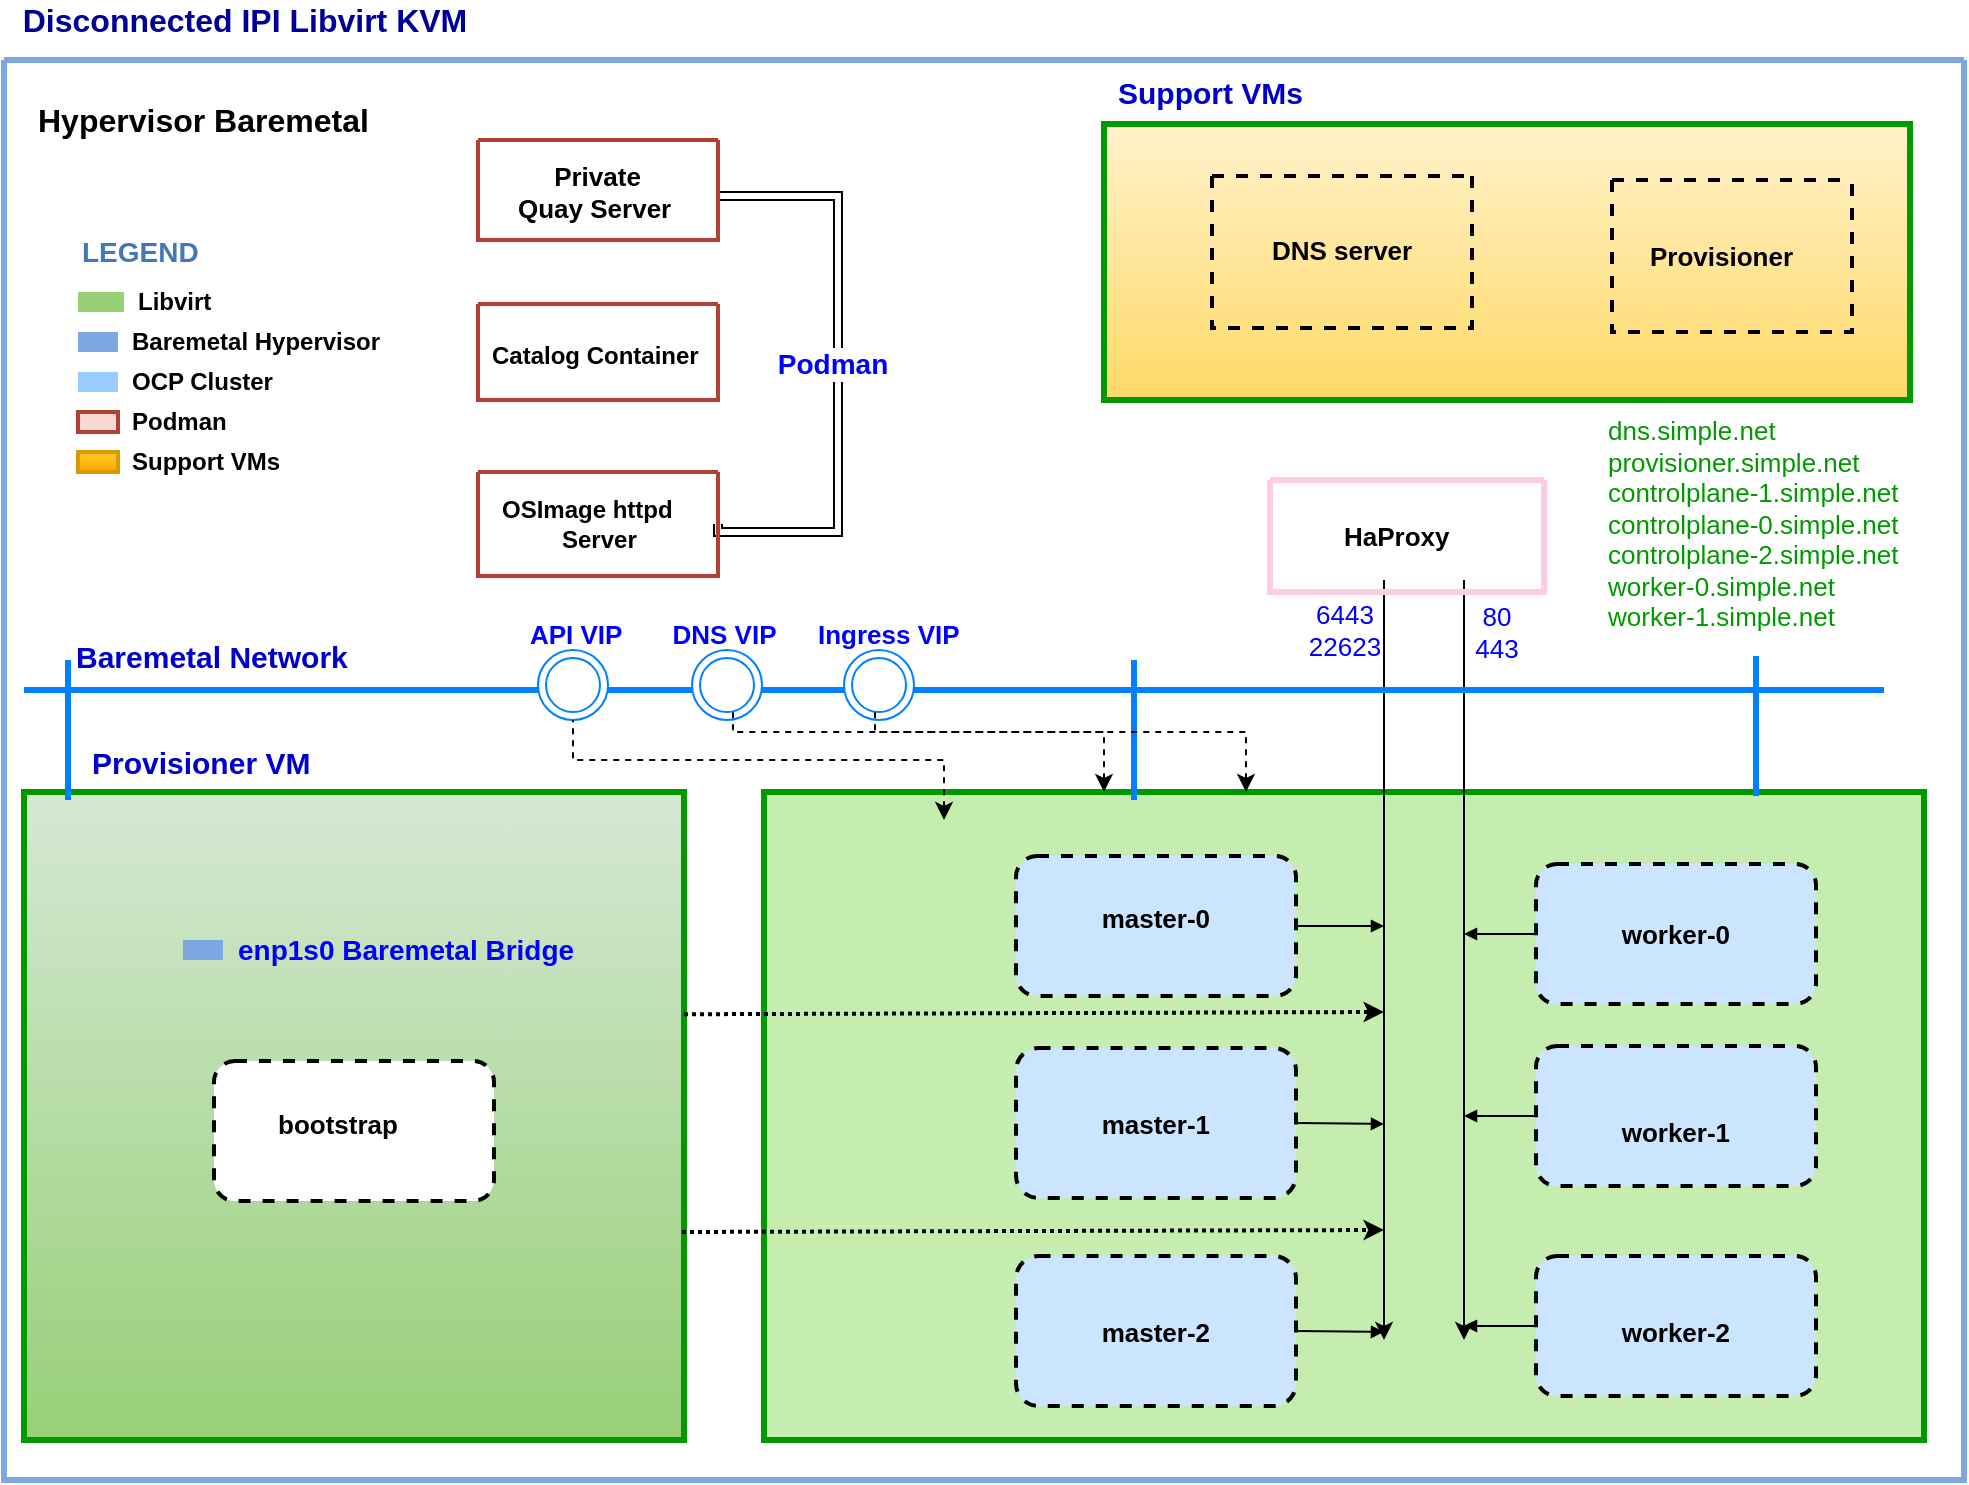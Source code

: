 <mxfile version="17.2.1" type="github">
  <diagram id="2f404044-711c-603c-8f00-f6bb4c023d3c" name="Page-1">
    <mxGraphModel dx="1422" dy="769" grid="1" gridSize="10" guides="1" tooltips="1" connect="1" arrows="1" fold="1" page="1" pageScale="1" pageWidth="1169" pageHeight="827" background="none" math="0" shadow="0">
      <root>
        <mxCell id="0" />
        <mxCell id="1" parent="0" />
        <mxCell id="63" value="&lt;span style=&quot;color: rgb(66, 119, 187); font-family: helvetica; font-size: 12px; font-style: normal; font-weight: 400; letter-spacing: normal; text-align: left; text-indent: 0px; text-transform: none; word-spacing: 0px; background-color: rgb(248, 249, 250); display: inline; float: none;&quot;&gt;Application component&lt;/span&gt;" style="swimlane;shadow=0;strokeColor=#7EA6E0;fillColor=#D4E1F5;align=right;startSize=0;collapsible=0;noLabel=1;strokeWidth=3;" parent="1" vertex="1">
          <mxGeometry x="80" y="40" width="980" height="710" as="geometry" />
        </mxCell>
        <mxCell id="102" value="&lt;font color=&quot;#000000&quot;&gt;Hypervisor Baremetal&lt;/font&gt;" style="text;html=1;align=left;verticalAlign=middle;fontColor=#4277BB;shadow=0;dashed=0;strokeColor=none;fillColor=none;labelBackgroundColor=none;fontStyle=1;fontSize=16;spacingLeft=5;" parent="63" vertex="1">
          <mxGeometry x="10" y="20" width="190" height="20" as="geometry" />
        </mxCell>
        <mxCell id="114" value="&lt;b&gt;&lt;font color=&quot;#000000&quot;&gt;Libvirt&lt;/font&gt;&lt;/b&gt;" style="rounded=0;html=1;shadow=0;labelBackgroundColor=none;strokeColor=none;strokeWidth=2;fillColor=#97D077;gradientColor=none;fontSize=12;fontColor=#4277BB;align=left;labelPosition=right;verticalLabelPosition=middle;verticalAlign=middle;spacingLeft=5;" parent="63" vertex="1">
          <mxGeometry x="37" y="116" width="23" height="10" as="geometry" />
        </mxCell>
        <mxCell id="115" value="&lt;b&gt;&lt;font color=&quot;#000000&quot;&gt;Baremetal Hypervisor&lt;/font&gt;&lt;/b&gt;" style="rounded=0;html=1;shadow=0;labelBackgroundColor=none;strokeColor=none;strokeWidth=2;fillColor=#7EA6E0;gradientColor=none;fontSize=12;fontColor=#4277BB;align=left;labelPosition=right;verticalLabelPosition=middle;verticalAlign=middle;spacingLeft=5;" parent="63" vertex="1">
          <mxGeometry x="37" y="136" width="20" height="10" as="geometry" />
        </mxCell>
        <mxCell id="117" value="LEGEND" style="text;html=1;align=left;verticalAlign=middle;fontColor=#4277BB;shadow=0;dashed=0;strokeColor=none;fillColor=none;labelBackgroundColor=none;fontStyle=1;fontSize=14;spacingLeft=0;" parent="63" vertex="1">
          <mxGeometry x="37" y="86" width="150" height="20" as="geometry" />
        </mxCell>
        <mxCell id="YF79DZ1GA7UTkaR4UJOx-259" style="edgeStyle=orthogonalEdgeStyle;rounded=0;orthogonalLoop=1;jettySize=auto;html=1;entryX=1;entryY=0.5;entryDx=0;entryDy=0;fontSize=12;fontColor=default;shape=link;" edge="1" parent="63" source="YF79DZ1GA7UTkaR4UJOx-246" target="YF79DZ1GA7UTkaR4UJOx-260">
          <mxGeometry relative="1" as="geometry">
            <Array as="points">
              <mxPoint x="417" y="68" />
              <mxPoint x="417" y="236" />
              <mxPoint x="357" y="236" />
            </Array>
          </mxGeometry>
        </mxCell>
        <mxCell id="YF79DZ1GA7UTkaR4UJOx-246" value="" style="swimlane;shadow=0;labelBackgroundColor=#007FFF;strokeColor=#ae4132;fillColor=#fad9d5;align=right;collapsible=0;startSize=0;strokeWidth=2;swimlaneFillColor=none;" vertex="1" parent="63">
          <mxGeometry x="237" y="40" width="120" height="50" as="geometry" />
        </mxCell>
        <mxCell id="YF79DZ1GA7UTkaR4UJOx-251" value="&lt;font style=&quot;font-size: 13px&quot;&gt;&lt;br&gt;&amp;nbsp; &amp;nbsp;&lt;font color=&quot;#000000&quot;&gt; &amp;nbsp;Private &lt;br&gt;Quay Server&lt;/font&gt;&lt;br&gt;&lt;br&gt;&lt;/font&gt;" style="text;html=1;align=left;verticalAlign=middle;fontColor=#4277BB;shadow=0;dashed=0;strokeColor=none;fillColor=none;labelBackgroundColor=none;fontStyle=1;fontSize=9;spacingLeft=5;" vertex="1" parent="YF79DZ1GA7UTkaR4UJOx-246">
          <mxGeometry x="13" y="16" width="90" height="20" as="geometry" />
        </mxCell>
        <mxCell id="YF79DZ1GA7UTkaR4UJOx-254" value="" style="swimlane;shadow=0;labelBackgroundColor=#007FFF;strokeColor=#ae4132;fillColor=#fad9d5;align=right;collapsible=0;startSize=0;strokeWidth=2;swimlaneFillColor=none;" vertex="1" parent="63">
          <mxGeometry x="237" y="122" width="120" height="48" as="geometry" />
        </mxCell>
        <mxCell id="YF79DZ1GA7UTkaR4UJOx-255" value="&lt;font style=&quot;font-size: 12px&quot;&gt;&lt;br&gt;&lt;font color=&quot;#000000&quot;&gt;Catalog Container&lt;br&gt;&lt;/font&gt;&lt;br&gt;&lt;/font&gt;" style="text;html=1;align=left;verticalAlign=middle;fontColor=#4277BB;shadow=0;dashed=0;strokeColor=none;fillColor=none;labelBackgroundColor=none;fontStyle=1;fontSize=9;spacingLeft=5;" vertex="1" parent="YF79DZ1GA7UTkaR4UJOx-254">
          <mxGeometry y="15" width="120" height="21" as="geometry" />
        </mxCell>
        <mxCell id="YF79DZ1GA7UTkaR4UJOx-260" value="" style="swimlane;shadow=0;labelBackgroundColor=#007FFF;strokeColor=#ae4132;fillColor=#fad9d5;align=right;collapsible=0;startSize=0;strokeWidth=2;swimlaneFillColor=none;" vertex="1" parent="63">
          <mxGeometry x="237" y="206" width="120" height="52" as="geometry" />
        </mxCell>
        <mxCell id="YF79DZ1GA7UTkaR4UJOx-261" value="&lt;font style=&quot;font-size: 12px&quot;&gt;&lt;br&gt;&lt;br&gt;&lt;font color=&quot;#000000&quot;&gt;OSImage httpd &lt;br&gt;&amp;nbsp; &amp;nbsp; &amp;nbsp; &amp;nbsp; &amp;nbsp;Server&lt;br&gt;&lt;/font&gt;&lt;br&gt;&lt;/font&gt;" style="text;html=1;align=left;verticalAlign=middle;fontColor=#4277BB;shadow=0;dashed=0;strokeColor=none;fillColor=none;labelBackgroundColor=none;fontStyle=1;fontSize=9;spacingLeft=5;" vertex="1" parent="YF79DZ1GA7UTkaR4UJOx-260">
          <mxGeometry x="5" y="8" width="120" height="21" as="geometry" />
        </mxCell>
        <mxCell id="YF79DZ1GA7UTkaR4UJOx-263" value="&lt;font style=&quot;font-size: 14px&quot; color=&quot;#0000ff&quot;&gt;&lt;b&gt;Podman&lt;/b&gt;&lt;/font&gt;" style="text;html=1;resizable=0;autosize=1;align=center;verticalAlign=middle;points=[];fillColor=none;strokeColor=none;rounded=0;labelBackgroundColor=default;fontSize=12;fontColor=default;" vertex="1" parent="63">
          <mxGeometry x="379" y="142" width="70" height="20" as="geometry" />
        </mxCell>
        <mxCell id="YF79DZ1GA7UTkaR4UJOx-292" value="" style="rounded=0;whiteSpace=wrap;html=1;labelBackgroundColor=default;fontSize=17;fontColor=#000099;fillColor=#C4EDAF;gradientColor=none;strokeWidth=3;strokeColor=#009900;" vertex="1" parent="63">
          <mxGeometry x="380" y="366" width="580" height="324" as="geometry" />
        </mxCell>
        <mxCell id="YF79DZ1GA7UTkaR4UJOx-294" value="" style="rounded=1;whiteSpace=wrap;html=1;labelBackgroundColor=default;fontSize=17;fontColor=#000099;strokeWidth=2;fillColor=#CCE5FF;gradientColor=none;dashed=1;" vertex="1" parent="63">
          <mxGeometry x="506" y="398" width="140" height="70" as="geometry" />
        </mxCell>
        <mxCell id="YF79DZ1GA7UTkaR4UJOx-270" value="&lt;span style=&quot;font-size: 13px&quot;&gt;&lt;font color=&quot;#000000&quot;&gt;&amp;nbsp; &amp;nbsp;master-0&lt;/font&gt;&lt;/span&gt;" style="text;html=1;align=left;verticalAlign=middle;fontColor=#4277BB;shadow=0;dashed=0;strokeColor=none;fillColor=none;labelBackgroundColor=none;fontStyle=1;fontSize=9;spacingLeft=5;" vertex="1" parent="63">
          <mxGeometry x="531" y="418" width="90" height="22" as="geometry" />
        </mxCell>
        <mxCell id="YF79DZ1GA7UTkaR4UJOx-295" value="" style="rounded=1;whiteSpace=wrap;html=1;labelBackgroundColor=default;fontSize=17;fontColor=#000099;strokeWidth=2;fillColor=#CCE5FF;gradientColor=none;dashed=1;" vertex="1" parent="63">
          <mxGeometry x="506" y="598" width="140" height="75" as="geometry" />
        </mxCell>
        <mxCell id="YF79DZ1GA7UTkaR4UJOx-296" value="&lt;span style=&quot;font-size: 13px&quot;&gt;&lt;font color=&quot;#000000&quot;&gt;&amp;nbsp; &amp;nbsp;master-2&lt;/font&gt;&lt;/span&gt;" style="text;html=1;align=left;verticalAlign=middle;fontColor=#4277BB;shadow=0;dashed=0;strokeColor=none;fillColor=none;labelBackgroundColor=none;fontStyle=1;fontSize=9;spacingLeft=5;" vertex="1" parent="63">
          <mxGeometry x="531" y="624.5" width="90" height="22" as="geometry" />
        </mxCell>
        <mxCell id="YF79DZ1GA7UTkaR4UJOx-297" style="edgeStyle=orthogonalEdgeStyle;rounded=0;orthogonalLoop=1;jettySize=auto;html=1;exitX=0.5;exitY=1;exitDx=0;exitDy=0;fontSize=17;fontColor=#000099;" edge="1" parent="63" source="YF79DZ1GA7UTkaR4UJOx-296" target="YF79DZ1GA7UTkaR4UJOx-296">
          <mxGeometry relative="1" as="geometry" />
        </mxCell>
        <mxCell id="YF79DZ1GA7UTkaR4UJOx-298" value="" style="rounded=1;whiteSpace=wrap;html=1;labelBackgroundColor=default;fontSize=17;fontColor=#000099;strokeWidth=2;fillColor=#CCE5FF;gradientColor=none;dashed=1;" vertex="1" parent="63">
          <mxGeometry x="506" y="494" width="140" height="75" as="geometry" />
        </mxCell>
        <mxCell id="YF79DZ1GA7UTkaR4UJOx-299" value="&lt;span style=&quot;font-size: 13px&quot;&gt;&lt;font color=&quot;#000000&quot;&gt;&amp;nbsp; &amp;nbsp;master-1&lt;/font&gt;&lt;/span&gt;" style="text;html=1;align=left;verticalAlign=middle;fontColor=#4277BB;shadow=0;dashed=0;strokeColor=none;fillColor=none;labelBackgroundColor=none;fontStyle=1;fontSize=9;spacingLeft=5;" vertex="1" parent="63">
          <mxGeometry x="531" y="520.5" width="90" height="22" as="geometry" />
        </mxCell>
        <mxCell id="YF79DZ1GA7UTkaR4UJOx-300" value="" style="rounded=1;whiteSpace=wrap;html=1;labelBackgroundColor=default;fontSize=17;fontColor=#000099;strokeWidth=2;fillColor=#CCE5FF;gradientColor=none;dashed=1;" vertex="1" parent="63">
          <mxGeometry x="766" y="402" width="140" height="70" as="geometry" />
        </mxCell>
        <mxCell id="YF79DZ1GA7UTkaR4UJOx-301" value="&lt;span style=&quot;font-size: 13px&quot;&gt;&lt;font color=&quot;#000000&quot;&gt;&amp;nbsp; &amp;nbsp;worker-0&lt;/font&gt;&lt;/span&gt;" style="text;html=1;align=left;verticalAlign=middle;fontColor=#4277BB;shadow=0;dashed=0;strokeColor=none;fillColor=none;labelBackgroundColor=none;fontStyle=1;fontSize=9;spacingLeft=5;" vertex="1" parent="63">
          <mxGeometry x="791" y="426" width="90" height="22" as="geometry" />
        </mxCell>
        <mxCell id="YF79DZ1GA7UTkaR4UJOx-302" value="" style="rounded=1;whiteSpace=wrap;html=1;labelBackgroundColor=default;fontSize=17;fontColor=#000099;strokeWidth=2;fillColor=#CCE5FF;gradientColor=none;dashed=1;" vertex="1" parent="63">
          <mxGeometry x="766" y="493" width="140" height="70" as="geometry" />
        </mxCell>
        <mxCell id="YF79DZ1GA7UTkaR4UJOx-303" value="&lt;span style=&quot;color: rgb(0 , 0 , 0) ; font-size: 13px&quot;&gt;&amp;nbsp; &amp;nbsp;worker-1&lt;/span&gt;" style="text;html=1;align=left;verticalAlign=middle;fontColor=#4277BB;shadow=0;dashed=0;strokeColor=none;fillColor=none;labelBackgroundColor=none;fontStyle=1;fontSize=9;spacingLeft=5;" vertex="1" parent="63">
          <mxGeometry x="791" y="524.5" width="90" height="22" as="geometry" />
        </mxCell>
        <mxCell id="YF79DZ1GA7UTkaR4UJOx-304" value="" style="rounded=1;whiteSpace=wrap;html=1;labelBackgroundColor=default;fontSize=17;fontColor=#000099;strokeWidth=2;fillColor=#CCE5FF;gradientColor=none;dashed=1;" vertex="1" parent="63">
          <mxGeometry x="766" y="598" width="140" height="70" as="geometry" />
        </mxCell>
        <mxCell id="YF79DZ1GA7UTkaR4UJOx-305" value="&lt;span style=&quot;color: rgb(0 , 0 , 0) ; font-size: 13px&quot;&gt;&amp;nbsp; &amp;nbsp;worker-2&lt;/span&gt;" style="text;html=1;align=left;verticalAlign=middle;fontColor=#4277BB;shadow=0;dashed=0;strokeColor=none;fillColor=none;labelBackgroundColor=none;fontStyle=1;fontSize=9;spacingLeft=5;" vertex="1" parent="63">
          <mxGeometry x="791" y="624.5" width="90" height="22" as="geometry" />
        </mxCell>
        <mxCell id="YF79DZ1GA7UTkaR4UJOx-310" value="&lt;font&gt;&lt;font style=&quot;font-size: 15px&quot; color=&quot;#0000cc&quot;&gt;Provisioner VM&lt;/font&gt;&lt;br&gt;&lt;/font&gt;" style="text;html=1;align=left;verticalAlign=middle;fontColor=#4277BB;shadow=0;dashed=0;strokeColor=none;fillColor=none;labelBackgroundColor=none;fontStyle=1;fontSize=9;spacingLeft=5;" vertex="1" parent="63">
          <mxGeometry x="37" y="342" width="123" height="18" as="geometry" />
        </mxCell>
        <mxCell id="YF79DZ1GA7UTkaR4UJOx-314" value="" style="endArrow=classic;html=1;rounded=0;fontSize=17;fontColor=#000000;" edge="1" parent="63">
          <mxGeometry relative="1" as="geometry">
            <mxPoint x="690" y="260" as="sourcePoint" />
            <mxPoint x="690" y="640" as="targetPoint" />
            <Array as="points" />
          </mxGeometry>
        </mxCell>
        <mxCell id="YF79DZ1GA7UTkaR4UJOx-315" value="" style="edgeLabel;resizable=0;html=1;align=center;verticalAlign=middle;dashed=1;labelBackgroundColor=default;fontSize=17;fontColor=#000000;strokeColor=#000000;strokeWidth=2;fillColor=#FFFFFF;gradientColor=none;" connectable="0" vertex="1" parent="YF79DZ1GA7UTkaR4UJOx-314">
          <mxGeometry relative="1" as="geometry">
            <mxPoint x="22" y="84" as="offset" />
          </mxGeometry>
        </mxCell>
        <mxCell id="YF79DZ1GA7UTkaR4UJOx-376" value="" style="edgeLabel;resizable=0;html=1;align=center;verticalAlign=middle;dashed=1;labelBackgroundColor=default;fontSize=17;fontColor=#000000;strokeColor=#000000;strokeWidth=2;fillColor=#FFFFFF;gradientColor=none;" connectable="0" vertex="1" parent="YF79DZ1GA7UTkaR4UJOx-314">
          <mxGeometry relative="1" as="geometry">
            <mxPoint x="-133" y="174" as="offset" />
          </mxGeometry>
        </mxCell>
        <mxCell id="YF79DZ1GA7UTkaR4UJOx-356" value="" style="endArrow=classic;html=1;rounded=0;fontSize=17;fontColor=#000000;" edge="1" parent="63">
          <mxGeometry relative="1" as="geometry">
            <mxPoint x="730" y="260" as="sourcePoint" />
            <mxPoint x="730" y="640" as="targetPoint" />
          </mxGeometry>
        </mxCell>
        <mxCell id="YF79DZ1GA7UTkaR4UJOx-357" value="" style="edgeLabel;resizable=0;html=1;align=center;verticalAlign=middle;dashed=1;labelBackgroundColor=default;fontSize=17;fontColor=#000000;strokeColor=#000000;strokeWidth=2;fillColor=#FFFFFF;gradientColor=none;" connectable="0" vertex="1" parent="YF79DZ1GA7UTkaR4UJOx-356">
          <mxGeometry relative="1" as="geometry">
            <mxPoint x="22" y="84" as="offset" />
          </mxGeometry>
        </mxCell>
        <mxCell id="YF79DZ1GA7UTkaR4UJOx-374" value="" style="swimlane;shadow=0;labelBackgroundColor=#007FFF;strokeColor=#FFCCE6;fillColor=#e51400;fontColor=#ffffff;align=right;collapsible=0;startSize=0;strokeWidth=3;swimlaneFillColor=none;" vertex="1" parent="63">
          <mxGeometry x="633" y="210" width="137" height="56" as="geometry" />
        </mxCell>
        <mxCell id="YF79DZ1GA7UTkaR4UJOx-375" value="&lt;font style=&quot;font-size: 13px&quot; color=&quot;#000000&quot;&gt;HaProxy&lt;/font&gt;" style="text;html=1;align=left;verticalAlign=middle;fontColor=#4277BB;shadow=0;dashed=0;strokeColor=none;fillColor=none;labelBackgroundColor=none;fontStyle=1;fontSize=9;spacingLeft=5;" vertex="1" parent="YF79DZ1GA7UTkaR4UJOx-374">
          <mxGeometry x="30" y="17" width="90" height="22" as="geometry" />
        </mxCell>
        <mxCell id="YF79DZ1GA7UTkaR4UJOx-383" value="&lt;b&gt;&lt;font color=&quot;#000000&quot;&gt;OCP Cluster&lt;/font&gt;&lt;/b&gt;" style="rounded=0;html=1;shadow=0;labelBackgroundColor=none;strokeColor=none;strokeWidth=2;fillColor=#99CCFF;gradientColor=none;fontSize=12;fontColor=#4277BB;align=left;labelPosition=right;verticalLabelPosition=middle;verticalAlign=middle;spacingLeft=5;" vertex="1" parent="63">
          <mxGeometry x="37" y="156" width="20" height="10" as="geometry" />
        </mxCell>
        <mxCell id="YF79DZ1GA7UTkaR4UJOx-394" value="&lt;b&gt;Podman&lt;/b&gt;" style="rounded=0;html=1;shadow=0;labelBackgroundColor=none;strokeColor=#ae4132;strokeWidth=2;fillColor=#fad9d5;fontSize=12;align=left;labelPosition=right;verticalLabelPosition=middle;verticalAlign=middle;spacingLeft=5;" vertex="1" parent="63">
          <mxGeometry x="37" y="176" width="20" height="10" as="geometry" />
        </mxCell>
        <mxCell id="YF79DZ1GA7UTkaR4UJOx-411" value="" style="rounded=0;whiteSpace=wrap;html=1;labelBackgroundColor=default;fontSize=17;strokeColor=#009900;strokeWidth=3;fillColor=#d5e8d4;gradientColor=#97d077;" vertex="1" parent="63">
          <mxGeometry x="10" y="366" width="330" height="324" as="geometry" />
        </mxCell>
        <mxCell id="YF79DZ1GA7UTkaR4UJOx-413" value="&lt;b&gt;&lt;font color=&quot;#0000ff&quot; style=&quot;font-size: 14px&quot;&gt;enp1s0 Baremetal Bridge&lt;/font&gt;&lt;/b&gt;" style="rounded=0;html=1;shadow=0;labelBackgroundColor=none;strokeColor=none;strokeWidth=2;fillColor=#7EA6E0;gradientColor=none;fontSize=12;fontColor=#4277BB;align=left;labelPosition=right;verticalLabelPosition=middle;verticalAlign=middle;spacingLeft=5;" vertex="1" parent="63">
          <mxGeometry x="89.5" y="440" width="20" height="10" as="geometry" />
        </mxCell>
        <mxCell id="YF79DZ1GA7UTkaR4UJOx-307" value="" style="rounded=1;whiteSpace=wrap;html=1;labelBackgroundColor=default;fontSize=17;fontColor=#000099;strokeWidth=2;fillColor=#FFFFFF;gradientColor=none;dashed=1;" vertex="1" parent="63">
          <mxGeometry x="105" y="500.5" width="140" height="70" as="geometry" />
        </mxCell>
        <mxCell id="YF79DZ1GA7UTkaR4UJOx-420" value="&lt;span style=&quot;font-size: 13px&quot;&gt;&lt;font color=&quot;#000000&quot;&gt;bootstrap&lt;/font&gt;&lt;/span&gt;" style="text;html=1;align=left;verticalAlign=middle;fontColor=#4277BB;shadow=0;dashed=0;strokeColor=none;fillColor=none;labelBackgroundColor=none;fontStyle=1;fontSize=9;spacingLeft=5;" vertex="1" parent="63">
          <mxGeometry x="130" y="520.5" width="90" height="22" as="geometry" />
        </mxCell>
        <mxCell id="YF79DZ1GA7UTkaR4UJOx-430" style="edgeStyle=none;rounded=0;orthogonalLoop=1;jettySize=auto;html=1;exitX=1;exitY=0.343;exitDx=0;exitDy=0;fontSize=15;fontColor=#0000CC;endSize=4;strokeWidth=2;exitPerimeter=0;dashed=1;dashPattern=1 1;" edge="1" parent="63" source="YF79DZ1GA7UTkaR4UJOx-411">
          <mxGeometry relative="1" as="geometry">
            <mxPoint x="690" y="476" as="targetPoint" />
            <mxPoint x="389.998" y="478.912" as="sourcePoint" />
          </mxGeometry>
        </mxCell>
        <mxCell id="YF79DZ1GA7UTkaR4UJOx-433" value="&lt;b&gt;Support VMs&lt;/b&gt;" style="rounded=0;html=1;shadow=0;labelBackgroundColor=none;strokeColor=#d79b00;strokeWidth=2;fillColor=#ffcd28;fontSize=12;align=left;labelPosition=right;verticalLabelPosition=middle;verticalAlign=middle;spacingLeft=5;gradientColor=#ffa500;" vertex="1" parent="63">
          <mxGeometry x="37" y="196" width="20" height="10" as="geometry" />
        </mxCell>
        <mxCell id="YF79DZ1GA7UTkaR4UJOx-435" value="" style="rounded=0;whiteSpace=wrap;html=1;labelBackgroundColor=default;fontSize=17;fillColor=#fff2cc;gradientColor=#ffd966;strokeWidth=3;strokeColor=#009900;" vertex="1" parent="63">
          <mxGeometry x="550" y="32" width="403" height="138" as="geometry" />
        </mxCell>
        <mxCell id="YF79DZ1GA7UTkaR4UJOx-245" value="" style="swimlane;shadow=0;labelBackgroundColor=#007FFF;strokeColor=#000000;fillColor=#e51400;fontColor=#ffffff;align=right;collapsible=0;startSize=0;strokeWidth=2;swimlaneFillColor=none;dashed=1;" vertex="1" parent="63">
          <mxGeometry x="804" y="60" width="120" height="76" as="geometry" />
        </mxCell>
        <mxCell id="YF79DZ1GA7UTkaR4UJOx-437" value="&lt;span style=&quot;font-size: 13px&quot;&gt;&lt;font color=&quot;#000000&quot;&gt;Provisioner&lt;/font&gt;&lt;/span&gt;" style="text;html=1;align=left;verticalAlign=middle;fontColor=#4277BB;shadow=0;dashed=0;strokeColor=none;fillColor=none;labelBackgroundColor=none;fontStyle=1;fontSize=9;spacingLeft=5;" vertex="1" parent="YF79DZ1GA7UTkaR4UJOx-245">
          <mxGeometry x="12" y="27" width="90" height="22" as="geometry" />
        </mxCell>
        <mxCell id="162" value="" style="swimlane;shadow=0;labelBackgroundColor=#007FFF;strokeColor=#000000;fillColor=#e51400;align=right;collapsible=0;startSize=0;strokeWidth=2;swimlaneFillColor=none;fontColor=#ffffff;dashed=1;" parent="63" vertex="1">
          <mxGeometry x="604" y="58" width="130" height="76" as="geometry" />
        </mxCell>
        <mxCell id="YF79DZ1GA7UTkaR4UJOx-438" value="&lt;span style=&quot;font-size: 13px&quot;&gt;&lt;font color=&quot;#000000&quot;&gt;DNS server&lt;/font&gt;&lt;/span&gt;" style="text;html=1;align=left;verticalAlign=middle;fontColor=#4277BB;shadow=0;dashed=0;strokeColor=none;fillColor=none;labelBackgroundColor=none;fontStyle=1;fontSize=9;spacingLeft=5;" vertex="1" parent="162">
          <mxGeometry x="23" y="26" width="90" height="22" as="geometry" />
        </mxCell>
        <mxCell id="YF79DZ1GA7UTkaR4UJOx-441" value="&lt;div style=&quot;font-size: 13px&quot;&gt;&lt;font style=&quot;font-weight: normal ; font-size: 13px&quot; color=&quot;#009900&quot;&gt;dns.simple.net&lt;/font&gt;&lt;/div&gt;&lt;div style=&quot;font-size: 13px&quot;&gt;&lt;font style=&quot;font-weight: normal ; font-size: 13px&quot; color=&quot;#009900&quot;&gt;provisioner.simple.net&lt;/font&gt;&lt;/div&gt;&lt;div style=&quot;font-size: 13px&quot;&gt;&lt;font style=&quot;font-weight: normal ; font-size: 13px&quot; color=&quot;#009900&quot;&gt;controlplane-1.simple.net&lt;/font&gt;&lt;/div&gt;&lt;div style=&quot;font-size: 13px&quot;&gt;&lt;font style=&quot;font-weight: normal ; font-size: 13px&quot; color=&quot;#009900&quot;&gt;controlplane-0.simple.net&lt;/font&gt;&lt;/div&gt;&lt;div style=&quot;font-size: 13px&quot;&gt;&lt;font style=&quot;font-weight: normal ; font-size: 13px&quot; color=&quot;#009900&quot;&gt;controlplane-2.simple.net&lt;/font&gt;&lt;/div&gt;&lt;div style=&quot;font-size: 13px&quot;&gt;&lt;font style=&quot;font-weight: normal ; font-size: 13px&quot; color=&quot;#009900&quot;&gt;worker-0.simple.net&lt;/font&gt;&lt;/div&gt;&lt;div style=&quot;font-size: 13px&quot;&gt;&lt;font style=&quot;font-weight: normal ; font-size: 13px&quot; color=&quot;#009900&quot;&gt;worker-1.simple.net&lt;/font&gt;&lt;/div&gt;" style="text;html=1;align=left;verticalAlign=middle;fontColor=#4277BB;shadow=0;dashed=0;strokeColor=none;fillColor=none;labelBackgroundColor=none;fontStyle=1;fontSize=9;spacingLeft=5;" vertex="1" parent="63">
          <mxGeometry x="794.5" y="180" width="163" height="104" as="geometry" />
        </mxCell>
        <mxCell id="YF79DZ1GA7UTkaR4UJOx-444" value="" style="line;strokeWidth=3;html=1;perimeter=backbonePerimeter;points=[];outlineConnect=0;labelBackgroundColor=#FFFFFF;fontSize=13;fontColor=#009900;fillColor=#97D077;gradientColor=none;strokeColor=#007FFF;" vertex="1" parent="63">
          <mxGeometry x="10" y="300" width="930" height="30" as="geometry" />
        </mxCell>
        <mxCell id="YF79DZ1GA7UTkaR4UJOx-445" value="&lt;font&gt;&lt;font style=&quot;font-size: 15px&quot; color=&quot;#0000cc&quot;&gt;Baremetal Network&lt;/font&gt;&lt;br&gt;&lt;/font&gt;" style="text;html=1;align=left;verticalAlign=middle;fontColor=#4277BB;shadow=0;dashed=0;strokeColor=none;fillColor=none;labelBackgroundColor=none;fontStyle=1;fontSize=9;spacingLeft=5;" vertex="1" parent="63">
          <mxGeometry x="29" y="280" width="141" height="36" as="geometry" />
        </mxCell>
        <mxCell id="YF79DZ1GA7UTkaR4UJOx-446" value="" style="line;strokeWidth=3;direction=south;html=1;perimeter=backbonePerimeter;points=[];outlineConnect=0;labelBackgroundColor=#FFFFFF;fontSize=13;fontColor=#009900;fillColor=#97D077;gradientColor=none;strokeColor=#007FFF;" vertex="1" parent="63">
          <mxGeometry x="27" y="300" width="10" height="70" as="geometry" />
        </mxCell>
        <mxCell id="YF79DZ1GA7UTkaR4UJOx-447" value="" style="line;strokeWidth=3;direction=south;html=1;perimeter=backbonePerimeter;points=[];outlineConnect=0;labelBackgroundColor=#FFFFFF;fontSize=13;fontColor=#009900;fillColor=#97D077;gradientColor=none;strokeColor=#007FFF;" vertex="1" parent="63">
          <mxGeometry x="560" y="300" width="10" height="70" as="geometry" />
        </mxCell>
        <mxCell id="YF79DZ1GA7UTkaR4UJOx-448" value="" style="line;strokeWidth=3;direction=south;html=1;perimeter=backbonePerimeter;points=[];outlineConnect=0;labelBackgroundColor=#FFFFFF;fontSize=13;fontColor=#009900;fillColor=#97D077;gradientColor=none;strokeColor=#007FFF;" vertex="1" parent="63">
          <mxGeometry x="871" y="298" width="10" height="70" as="geometry" />
        </mxCell>
        <mxCell id="YF79DZ1GA7UTkaR4UJOx-449" value="" style="ellipse;shape=doubleEllipse;whiteSpace=wrap;html=1;aspect=fixed;labelBackgroundColor=#FFFFFF;fontSize=13;fontColor=#009900;strokeColor=#007FFF;strokeWidth=1;fillColor=#FFFFFF;gradientColor=none;" vertex="1" parent="63">
          <mxGeometry x="267" y="295" width="35" height="35" as="geometry" />
        </mxCell>
        <mxCell id="YF79DZ1GA7UTkaR4UJOx-450" value="" style="ellipse;shape=doubleEllipse;whiteSpace=wrap;html=1;aspect=fixed;labelBackgroundColor=#FFFFFF;fontSize=13;fontColor=#009900;strokeColor=#007FFF;strokeWidth=1;fillColor=#FFFFFF;gradientColor=none;" vertex="1" parent="63">
          <mxGeometry x="344" y="295" width="35" height="35" as="geometry" />
        </mxCell>
        <mxCell id="YF79DZ1GA7UTkaR4UJOx-451" value="" style="ellipse;shape=doubleEllipse;whiteSpace=wrap;html=1;aspect=fixed;labelBackgroundColor=#FFFFFF;fontSize=13;fontColor=#009900;strokeColor=#007FFF;strokeWidth=1;fillColor=#FFFFFF;gradientColor=none;" vertex="1" parent="63">
          <mxGeometry x="420" y="295" width="35" height="35" as="geometry" />
        </mxCell>
        <mxCell id="YF79DZ1GA7UTkaR4UJOx-455" value="" style="edgeStyle=elbowEdgeStyle;rounded=0;elbow=vertical;html=1;labelBackgroundColor=#ffffff;startArrow=classic;startFill=1;startSize=6;endArrow=none;endFill=0;endSize=6;jettySize=auto;orthogonalLoop=1;strokeWidth=1;fontSize=14;fontColor=#009900;entryX=0.5;entryY=1;entryDx=0;entryDy=0;dashed=1;" edge="1" parent="63">
          <mxGeometry width="60" height="60" relative="1" as="geometry">
            <mxPoint x="550" y="366" as="sourcePoint" />
            <mxPoint x="364.5" y="326" as="targetPoint" />
            <Array as="points">
              <mxPoint x="490" y="336" />
            </Array>
          </mxGeometry>
        </mxCell>
        <mxCell id="YF79DZ1GA7UTkaR4UJOx-457" value="" style="edgeStyle=elbowEdgeStyle;rounded=0;elbow=vertical;html=1;labelBackgroundColor=#ffffff;startArrow=classic;startFill=1;startSize=6;endArrow=none;endFill=0;endSize=6;jettySize=auto;orthogonalLoop=1;strokeWidth=1;fontSize=14;fontColor=#009900;entryX=0.5;entryY=1;entryDx=0;entryDy=0;dashed=1;" edge="1" parent="63">
          <mxGeometry width="60" height="60" relative="1" as="geometry">
            <mxPoint x="621" y="366" as="sourcePoint" />
            <mxPoint x="435.5" y="326" as="targetPoint" />
            <Array as="points">
              <mxPoint x="561" y="336" />
            </Array>
          </mxGeometry>
        </mxCell>
        <mxCell id="YF79DZ1GA7UTkaR4UJOx-458" value="&lt;span style=&quot;font-size: 13px&quot;&gt;&lt;font color=&quot;#0000ff&quot;&gt;&amp;nbsp; &amp;nbsp; API VIP&lt;/font&gt;&lt;/span&gt;" style="text;html=1;align=left;verticalAlign=middle;fontColor=#4277BB;shadow=0;dashed=0;strokeColor=none;fillColor=none;labelBackgroundColor=none;fontStyle=1;fontSize=9;spacingLeft=5;" vertex="1" parent="63">
          <mxGeometry x="242" y="276" width="90" height="22" as="geometry" />
        </mxCell>
        <mxCell id="YF79DZ1GA7UTkaR4UJOx-459" value="&lt;span style=&quot;font-size: 13px&quot;&gt;&lt;font color=&quot;#0000ff&quot;&gt;&amp;nbsp; DNS VIP&lt;/font&gt;&lt;/span&gt;" style="text;html=1;align=left;verticalAlign=middle;fontColor=#4277BB;shadow=0;dashed=0;strokeColor=none;fillColor=none;labelBackgroundColor=none;fontStyle=1;fontSize=9;spacingLeft=5;" vertex="1" parent="63">
          <mxGeometry x="320" y="276" width="90" height="22" as="geometry" />
        </mxCell>
        <mxCell id="YF79DZ1GA7UTkaR4UJOx-460" value="&lt;span style=&quot;font-size: 13px&quot;&gt;&lt;font color=&quot;#0000ff&quot;&gt;Ingress VIP&lt;/font&gt;&lt;/span&gt;" style="text;html=1;align=left;verticalAlign=middle;fontColor=#4277BB;shadow=0;dashed=0;strokeColor=none;fillColor=none;labelBackgroundColor=none;fontStyle=1;fontSize=9;spacingLeft=5;" vertex="1" parent="63">
          <mxGeometry x="400" y="276" width="90" height="22" as="geometry" />
        </mxCell>
        <mxCell id="YF79DZ1GA7UTkaR4UJOx-463" value="6443&lt;br&gt;22623" style="text;html=1;resizable=0;autosize=1;align=center;verticalAlign=middle;points=[];fillColor=none;strokeColor=none;rounded=0;labelBackgroundColor=#FFFFFF;fontSize=13;fontColor=#0000FF;" vertex="1" parent="63">
          <mxGeometry x="645" y="265" width="50" height="40" as="geometry" />
        </mxCell>
        <mxCell id="YF79DZ1GA7UTkaR4UJOx-464" value="80&lt;br&gt;443" style="text;html=1;resizable=0;autosize=1;align=center;verticalAlign=middle;points=[];fillColor=none;strokeColor=none;rounded=0;labelBackgroundColor=#FFFFFF;fontSize=13;fontColor=#0000FF;" vertex="1" parent="63">
          <mxGeometry x="726" y="266" width="40" height="40" as="geometry" />
        </mxCell>
        <mxCell id="YF79DZ1GA7UTkaR4UJOx-476" value="&lt;font&gt;&lt;font style=&quot;font-size: 15px&quot; color=&quot;#0000cc&quot;&gt;Support VMs&lt;/font&gt;&lt;br&gt;&lt;/font&gt;" style="text;html=1;align=left;verticalAlign=middle;fontColor=#4277BB;shadow=0;dashed=0;strokeColor=none;fillColor=none;labelBackgroundColor=none;fontStyle=1;fontSize=9;spacingLeft=5;" vertex="1" parent="63">
          <mxGeometry x="550" width="141" height="32" as="geometry" />
        </mxCell>
        <mxCell id="YF79DZ1GA7UTkaR4UJOx-288" value="&lt;font color=&quot;#000099&quot; size=&quot;1&quot;&gt;&lt;b style=&quot;font-size: 16px&quot;&gt;Disconnected IPI Libvirt KVM&lt;/b&gt;&lt;/font&gt;" style="text;html=1;resizable=0;autosize=1;align=center;verticalAlign=middle;points=[];fillColor=none;strokeColor=none;rounded=0;labelBackgroundColor=default;fontSize=12;fontColor=default;" vertex="1" parent="1">
          <mxGeometry x="80" y="10" width="240" height="20" as="geometry" />
        </mxCell>
        <mxCell id="YF79DZ1GA7UTkaR4UJOx-426" style="edgeStyle=none;rounded=0;orthogonalLoop=1;jettySize=auto;html=1;fontSize=15;fontColor=#0000CC;endSize=4;strokeWidth=2;exitX=0.997;exitY=0.679;exitDx=0;exitDy=0;exitPerimeter=0;dashed=1;dashPattern=1 1;" edge="1" parent="1" source="YF79DZ1GA7UTkaR4UJOx-411">
          <mxGeometry relative="1" as="geometry">
            <mxPoint x="770" y="625" as="targetPoint" />
            <mxPoint x="420" y="620" as="sourcePoint" />
          </mxGeometry>
        </mxCell>
        <mxCell id="YF79DZ1GA7UTkaR4UJOx-453" value="" style="edgeStyle=elbowEdgeStyle;rounded=0;elbow=vertical;html=1;labelBackgroundColor=#ffffff;startArrow=classic;startFill=1;startSize=6;endArrow=none;endFill=0;endSize=6;jettySize=auto;orthogonalLoop=1;strokeWidth=1;fontSize=14;fontColor=#009900;entryX=0.5;entryY=1;entryDx=0;entryDy=0;dashed=1;" edge="1" parent="1" target="YF79DZ1GA7UTkaR4UJOx-449">
          <mxGeometry width="60" height="60" relative="1" as="geometry">
            <mxPoint x="550" y="420" as="sourcePoint" />
            <mxPoint x="610" y="370" as="targetPoint" />
            <Array as="points">
              <mxPoint x="490" y="390" />
            </Array>
          </mxGeometry>
        </mxCell>
        <mxCell id="YF79DZ1GA7UTkaR4UJOx-468" style="edgeStyle=none;rounded=0;orthogonalLoop=1;jettySize=auto;html=1;exitX=1;exitY=0.5;exitDx=0;exitDy=0;fontSize=13;fontColor=#0000FF;startArrow=none;startFill=0;endArrow=block;endFill=1;endSize=4;strokeWidth=1;" edge="1" parent="1" source="YF79DZ1GA7UTkaR4UJOx-294">
          <mxGeometry relative="1" as="geometry">
            <mxPoint x="770" y="473" as="targetPoint" />
          </mxGeometry>
        </mxCell>
        <mxCell id="YF79DZ1GA7UTkaR4UJOx-469" style="edgeStyle=none;rounded=0;orthogonalLoop=1;jettySize=auto;html=1;exitX=1;exitY=0.5;exitDx=0;exitDy=0;fontSize=13;fontColor=#0000FF;startArrow=none;startFill=0;endArrow=block;endFill=1;endSize=4;strokeWidth=1;" edge="1" parent="1" source="YF79DZ1GA7UTkaR4UJOx-298">
          <mxGeometry relative="1" as="geometry">
            <mxPoint x="770" y="572" as="targetPoint" />
          </mxGeometry>
        </mxCell>
        <mxCell id="YF79DZ1GA7UTkaR4UJOx-470" style="edgeStyle=none;rounded=0;orthogonalLoop=1;jettySize=auto;html=1;exitX=1;exitY=0.5;exitDx=0;exitDy=0;fontSize=13;fontColor=#0000FF;startArrow=none;startFill=0;endArrow=block;endFill=1;endSize=4;strokeWidth=1;" edge="1" parent="1" source="YF79DZ1GA7UTkaR4UJOx-295">
          <mxGeometry relative="1" as="geometry">
            <mxPoint x="770" y="676" as="targetPoint" />
          </mxGeometry>
        </mxCell>
        <mxCell id="YF79DZ1GA7UTkaR4UJOx-472" style="edgeStyle=none;rounded=0;orthogonalLoop=1;jettySize=auto;html=1;exitX=0;exitY=0.5;exitDx=0;exitDy=0;fontSize=13;fontColor=#0000FF;startArrow=none;startFill=0;endArrow=block;endFill=1;endSize=4;strokeWidth=1;" edge="1" parent="1" source="YF79DZ1GA7UTkaR4UJOx-300">
          <mxGeometry relative="1" as="geometry">
            <mxPoint x="810" y="477" as="targetPoint" />
          </mxGeometry>
        </mxCell>
        <mxCell id="YF79DZ1GA7UTkaR4UJOx-473" style="edgeStyle=none;rounded=0;orthogonalLoop=1;jettySize=auto;html=1;exitX=0;exitY=0.5;exitDx=0;exitDy=0;fontSize=13;fontColor=#0000FF;startArrow=none;startFill=0;endArrow=block;endFill=1;endSize=4;strokeWidth=1;" edge="1" parent="1" source="YF79DZ1GA7UTkaR4UJOx-302">
          <mxGeometry relative="1" as="geometry">
            <mxPoint x="810" y="568" as="targetPoint" />
          </mxGeometry>
        </mxCell>
        <mxCell id="YF79DZ1GA7UTkaR4UJOx-474" style="edgeStyle=none;rounded=0;orthogonalLoop=1;jettySize=auto;html=1;exitX=0;exitY=0.5;exitDx=0;exitDy=0;fontSize=13;fontColor=#0000FF;startArrow=none;startFill=0;endArrow=block;endFill=1;endSize=4;strokeWidth=1;" edge="1" parent="1" source="YF79DZ1GA7UTkaR4UJOx-304">
          <mxGeometry relative="1" as="geometry">
            <mxPoint x="810" y="673" as="targetPoint" />
          </mxGeometry>
        </mxCell>
      </root>
    </mxGraphModel>
  </diagram>
</mxfile>
